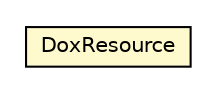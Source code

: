 #!/usr/local/bin/dot
#
# Class diagram 
# Generated by UMLGraph version R5_6-24-gf6e263 (http://www.umlgraph.org/)
#

digraph G {
	edge [fontname="Helvetica",fontsize=10,labelfontname="Helvetica",labelfontsize=10];
	node [fontname="Helvetica",fontsize=10,shape=plaintext];
	nodesep=0.25;
	ranksep=0.5;
	// net.trajano.doxdb.rest.DoxResource
	c1300 [label=<<table title="net.trajano.doxdb.rest.DoxResource" border="0" cellborder="1" cellspacing="0" cellpadding="2" port="p" bgcolor="lemonChiffon" href="./DoxResource.html">
		<tr><td><table border="0" cellspacing="0" cellpadding="1">
<tr><td align="center" balign="center"> DoxResource </td></tr>
		</table></td></tr>
		</table>>, URL="./DoxResource.html", fontname="Helvetica", fontcolor="black", fontsize=10.0];
}

